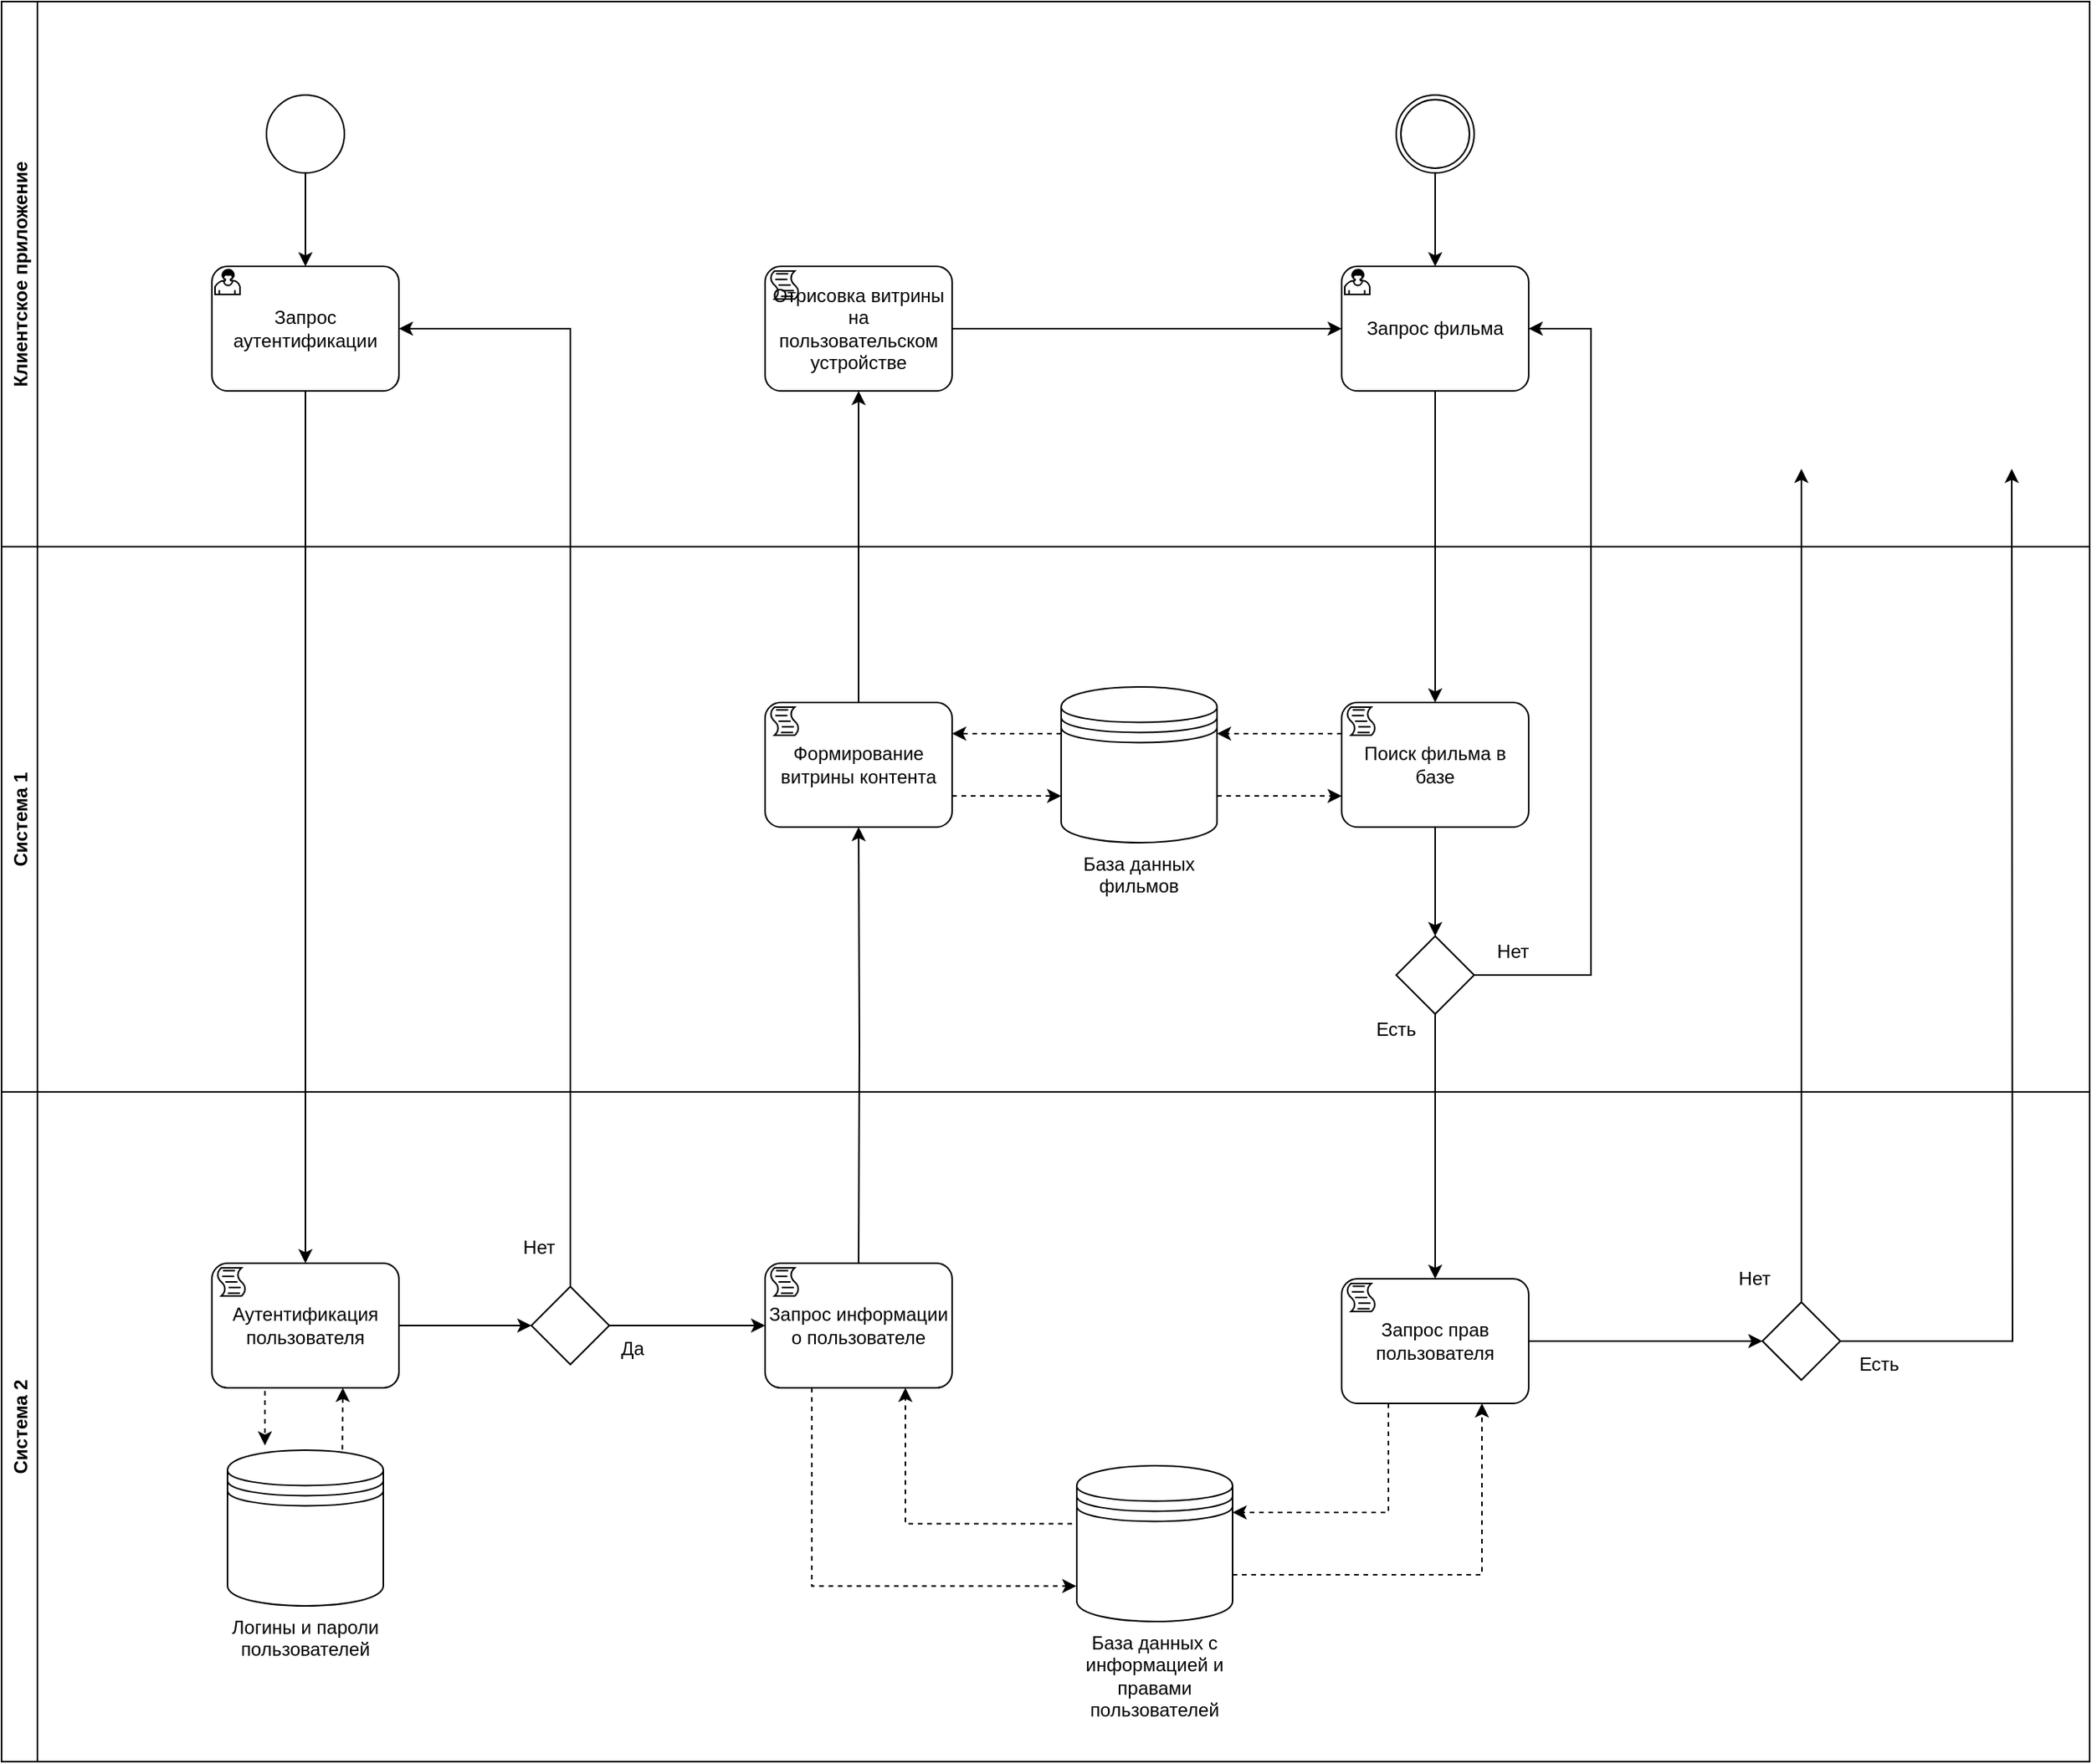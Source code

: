 <mxfile version="15.0.3" type="github">
  <diagram name="Page-1" id="2a216829-ef6e-dabb-86c1-c78162f3ba2b">
    <mxGraphModel dx="1995" dy="553" grid="1" gridSize="10" guides="1" tooltips="1" connect="1" arrows="1" fold="1" page="1" pageScale="1" pageWidth="850" pageHeight="1100" background="none" math="0" shadow="0">
      <root>
        <mxCell id="0" />
        <mxCell id="1" parent="0" />
        <mxCell id="feLGeACvyhJwC_AKLF74-2" value="Система 1" style="swimlane;horizontal=0;" vertex="1" parent="1">
          <mxGeometry x="-610" y="460" width="1340" height="350" as="geometry" />
        </mxCell>
        <mxCell id="feLGeACvyhJwC_AKLF74-46" style="edgeStyle=orthogonalEdgeStyle;rounded=0;orthogonalLoop=1;jettySize=auto;html=1;exitX=0;exitY=0.3;exitDx=0;exitDy=0;entryX=1;entryY=0.25;entryDx=0;entryDy=0;entryPerimeter=0;dashed=1;" edge="1" parent="feLGeACvyhJwC_AKLF74-2" source="feLGeACvyhJwC_AKLF74-33" target="feLGeACvyhJwC_AKLF74-44">
          <mxGeometry relative="1" as="geometry" />
        </mxCell>
        <mxCell id="feLGeACvyhJwC_AKLF74-51" style="edgeStyle=orthogonalEdgeStyle;rounded=0;orthogonalLoop=1;jettySize=auto;html=1;exitX=1;exitY=0.7;exitDx=0;exitDy=0;entryX=0;entryY=0.75;entryDx=0;entryDy=0;entryPerimeter=0;dashed=1;" edge="1" parent="feLGeACvyhJwC_AKLF74-2" source="feLGeACvyhJwC_AKLF74-33" target="feLGeACvyhJwC_AKLF74-47">
          <mxGeometry relative="1" as="geometry" />
        </mxCell>
        <mxCell id="feLGeACvyhJwC_AKLF74-33" value="База данных фильмов" style="shape=datastore;whiteSpace=wrap;html=1;labelPosition=center;verticalLabelPosition=bottom;align=center;verticalAlign=top;" vertex="1" parent="feLGeACvyhJwC_AKLF74-2">
          <mxGeometry x="680" y="90" width="100" height="100" as="geometry" />
        </mxCell>
        <mxCell id="feLGeACvyhJwC_AKLF74-45" style="edgeStyle=orthogonalEdgeStyle;rounded=0;orthogonalLoop=1;jettySize=auto;html=1;exitX=1;exitY=0.75;exitDx=0;exitDy=0;exitPerimeter=0;entryX=0;entryY=0.7;entryDx=0;entryDy=0;dashed=1;" edge="1" parent="feLGeACvyhJwC_AKLF74-2" source="feLGeACvyhJwC_AKLF74-44" target="feLGeACvyhJwC_AKLF74-33">
          <mxGeometry relative="1" as="geometry" />
        </mxCell>
        <mxCell id="feLGeACvyhJwC_AKLF74-44" value="Формирование витрины контента" style="points=[[0.25,0,0],[0.5,0,0],[0.75,0,0],[1,0.25,0],[1,0.5,0],[1,0.75,0],[0.75,1,0],[0.5,1,0],[0.25,1,0],[0,0.75,0],[0,0.5,0],[0,0.25,0]];shape=mxgraph.bpmn.task;whiteSpace=wrap;rectStyle=rounded;size=10;taskMarker=script;" vertex="1" parent="feLGeACvyhJwC_AKLF74-2">
          <mxGeometry x="490" y="100" width="120" height="80" as="geometry" />
        </mxCell>
        <mxCell id="feLGeACvyhJwC_AKLF74-50" style="edgeStyle=orthogonalEdgeStyle;rounded=0;orthogonalLoop=1;jettySize=auto;html=1;exitX=0;exitY=0.25;exitDx=0;exitDy=0;exitPerimeter=0;entryX=1;entryY=0.3;entryDx=0;entryDy=0;dashed=1;" edge="1" parent="feLGeACvyhJwC_AKLF74-2" source="feLGeACvyhJwC_AKLF74-47" target="feLGeACvyhJwC_AKLF74-33">
          <mxGeometry relative="1" as="geometry" />
        </mxCell>
        <mxCell id="feLGeACvyhJwC_AKLF74-53" style="edgeStyle=orthogonalEdgeStyle;rounded=0;orthogonalLoop=1;jettySize=auto;html=1;" edge="1" parent="feLGeACvyhJwC_AKLF74-2" source="feLGeACvyhJwC_AKLF74-47" target="feLGeACvyhJwC_AKLF74-52">
          <mxGeometry relative="1" as="geometry" />
        </mxCell>
        <mxCell id="feLGeACvyhJwC_AKLF74-47" value="Поиск фильма в базе" style="points=[[0.25,0,0],[0.5,0,0],[0.75,0,0],[1,0.25,0],[1,0.5,0],[1,0.75,0],[0.75,1,0],[0.5,1,0],[0.25,1,0],[0,0.75,0],[0,0.5,0],[0,0.25,0]];shape=mxgraph.bpmn.task;whiteSpace=wrap;rectStyle=rounded;size=10;taskMarker=script;" vertex="1" parent="feLGeACvyhJwC_AKLF74-2">
          <mxGeometry x="860" y="100" width="120" height="80" as="geometry" />
        </mxCell>
        <mxCell id="feLGeACvyhJwC_AKLF74-52" value="" style="points=[[0.25,0.25,0],[0.5,0,0],[0.75,0.25,0],[1,0.5,0],[0.75,0.75,0],[0.5,1,0],[0.25,0.75,0],[0,0.5,0]];shape=mxgraph.bpmn.gateway2;html=1;verticalLabelPosition=bottom;labelBackgroundColor=#ffffff;verticalAlign=top;align=center;perimeter=rhombusPerimeter;outlineConnect=0;outline=none;symbol=none;" vertex="1" parent="feLGeACvyhJwC_AKLF74-2">
          <mxGeometry x="895" y="250" width="50" height="50" as="geometry" />
        </mxCell>
        <mxCell id="feLGeACvyhJwC_AKLF74-55" value="Нет" style="text;html=1;strokeColor=none;fillColor=none;align=center;verticalAlign=middle;whiteSpace=wrap;rounded=0;" vertex="1" parent="feLGeACvyhJwC_AKLF74-2">
          <mxGeometry x="945" y="250" width="50" height="20" as="geometry" />
        </mxCell>
        <mxCell id="feLGeACvyhJwC_AKLF74-63" value="Есть" style="text;html=1;strokeColor=none;fillColor=none;align=center;verticalAlign=middle;whiteSpace=wrap;rounded=0;" vertex="1" parent="feLGeACvyhJwC_AKLF74-2">
          <mxGeometry x="870" y="300" width="50" height="20" as="geometry" />
        </mxCell>
        <mxCell id="feLGeACvyhJwC_AKLF74-3" value="Система 2" style="swimlane;horizontal=0;" vertex="1" parent="1">
          <mxGeometry x="-610" y="810" width="1340" height="430" as="geometry" />
        </mxCell>
        <mxCell id="feLGeACvyhJwC_AKLF74-9" style="edgeStyle=orthogonalEdgeStyle;rounded=0;orthogonalLoop=1;jettySize=auto;html=1;exitX=1;exitY=0.5;exitDx=0;exitDy=0;entryX=0;entryY=0.5;entryDx=0;entryDy=0;entryPerimeter=0;exitPerimeter=0;" edge="1" parent="feLGeACvyhJwC_AKLF74-3" source="feLGeACvyhJwC_AKLF74-38" target="feLGeACvyhJwC_AKLF74-8">
          <mxGeometry relative="1" as="geometry">
            <mxPoint x="255" y="150" as="sourcePoint" />
          </mxGeometry>
        </mxCell>
        <mxCell id="feLGeACvyhJwC_AKLF74-36" style="edgeStyle=orthogonalEdgeStyle;rounded=0;orthogonalLoop=1;jettySize=auto;html=1;exitX=0.25;exitY=1;exitDx=0;exitDy=0;entryX=0.24;entryY=-0.03;entryDx=0;entryDy=0;entryPerimeter=0;dashed=1;exitPerimeter=0;" edge="1" parent="feLGeACvyhJwC_AKLF74-3" source="feLGeACvyhJwC_AKLF74-38" target="feLGeACvyhJwC_AKLF74-35">
          <mxGeometry relative="1" as="geometry">
            <mxPoint x="165" y="190" as="sourcePoint" />
          </mxGeometry>
        </mxCell>
        <mxCell id="feLGeACvyhJwC_AKLF74-8" value="" style="points=[[0.25,0.25,0],[0.5,0,0],[0.75,0.25,0],[1,0.5,0],[0.75,0.75,0],[0.5,1,0],[0.25,0.75,0],[0,0.5,0]];shape=mxgraph.bpmn.gateway2;html=1;verticalLabelPosition=bottom;labelBackgroundColor=#ffffff;verticalAlign=top;align=center;perimeter=rhombusPerimeter;outlineConnect=0;outline=none;symbol=none;" vertex="1" parent="feLGeACvyhJwC_AKLF74-3">
          <mxGeometry x="340" y="125" width="50" height="50" as="geometry" />
        </mxCell>
        <mxCell id="feLGeACvyhJwC_AKLF74-17" value="Да" style="text;html=1;strokeColor=none;fillColor=none;align=center;verticalAlign=middle;whiteSpace=wrap;rounded=0;" vertex="1" parent="feLGeACvyhJwC_AKLF74-3">
          <mxGeometry x="380" y="155" width="50" height="20" as="geometry" />
        </mxCell>
        <mxCell id="feLGeACvyhJwC_AKLF74-16" value="Нет" style="text;html=1;strokeColor=none;fillColor=none;align=center;verticalAlign=middle;whiteSpace=wrap;rounded=0;" vertex="1" parent="feLGeACvyhJwC_AKLF74-3">
          <mxGeometry x="320" y="90" width="50" height="20" as="geometry" />
        </mxCell>
        <mxCell id="feLGeACvyhJwC_AKLF74-37" style="edgeStyle=orthogonalEdgeStyle;rounded=0;orthogonalLoop=1;jettySize=auto;html=1;exitX=0.737;exitY=-0.004;exitDx=0;exitDy=0;exitPerimeter=0;dashed=1;" edge="1" parent="feLGeACvyhJwC_AKLF74-3" source="feLGeACvyhJwC_AKLF74-35">
          <mxGeometry relative="1" as="geometry">
            <mxPoint x="219" y="190" as="targetPoint" />
          </mxGeometry>
        </mxCell>
        <mxCell id="feLGeACvyhJwC_AKLF74-35" value="Логины и пароли пользователей" style="shape=datastore;whiteSpace=wrap;html=1;labelPosition=center;verticalLabelPosition=bottom;align=center;verticalAlign=top;" vertex="1" parent="feLGeACvyhJwC_AKLF74-3">
          <mxGeometry x="145" y="230" width="100" height="100" as="geometry" />
        </mxCell>
        <mxCell id="feLGeACvyhJwC_AKLF74-38" value="Аутентификация пользователя" style="points=[[0.25,0,0],[0.5,0,0],[0.75,0,0],[1,0.25,0],[1,0.5,0],[1,0.75,0],[0.75,1,0],[0.5,1,0],[0.25,1,0],[0,0.75,0],[0,0.5,0],[0,0.25,0]];shape=mxgraph.bpmn.task;whiteSpace=wrap;rectStyle=rounded;size=10;taskMarker=script;" vertex="1" parent="feLGeACvyhJwC_AKLF74-3">
          <mxGeometry x="135" y="110" width="120" height="80" as="geometry" />
        </mxCell>
        <mxCell id="feLGeACvyhJwC_AKLF74-41" style="edgeStyle=orthogonalEdgeStyle;rounded=0;orthogonalLoop=1;jettySize=auto;html=1;exitX=0.25;exitY=1;exitDx=0;exitDy=0;exitPerimeter=0;entryX=-0.003;entryY=0.773;entryDx=0;entryDy=0;entryPerimeter=0;dashed=1;" edge="1" parent="feLGeACvyhJwC_AKLF74-3" source="feLGeACvyhJwC_AKLF74-39" target="feLGeACvyhJwC_AKLF74-40">
          <mxGeometry relative="1" as="geometry" />
        </mxCell>
        <mxCell id="feLGeACvyhJwC_AKLF74-39" value="Запрос информации о пользователе" style="points=[[0.25,0,0],[0.5,0,0],[0.75,0,0],[1,0.25,0],[1,0.5,0],[1,0.75,0],[0.75,1,0],[0.5,1,0],[0.25,1,0],[0,0.75,0],[0,0.5,0],[0,0.25,0]];shape=mxgraph.bpmn.task;whiteSpace=wrap;rectStyle=rounded;size=10;taskMarker=script;" vertex="1" parent="feLGeACvyhJwC_AKLF74-3">
          <mxGeometry x="490" y="110" width="120" height="80" as="geometry" />
        </mxCell>
        <mxCell id="feLGeACvyhJwC_AKLF74-43" style="edgeStyle=orthogonalEdgeStyle;rounded=0;orthogonalLoop=1;jettySize=auto;html=1;exitX=-0.03;exitY=0.373;exitDx=0;exitDy=0;exitPerimeter=0;entryX=0.75;entryY=1;entryDx=0;entryDy=0;entryPerimeter=0;dashed=1;" edge="1" parent="feLGeACvyhJwC_AKLF74-3" source="feLGeACvyhJwC_AKLF74-40" target="feLGeACvyhJwC_AKLF74-39">
          <mxGeometry relative="1" as="geometry" />
        </mxCell>
        <mxCell id="feLGeACvyhJwC_AKLF74-62" style="edgeStyle=orthogonalEdgeStyle;rounded=0;orthogonalLoop=1;jettySize=auto;html=1;exitX=1;exitY=0.7;exitDx=0;exitDy=0;entryX=0.75;entryY=1;entryDx=0;entryDy=0;entryPerimeter=0;dashed=1;" edge="1" parent="feLGeACvyhJwC_AKLF74-3" source="feLGeACvyhJwC_AKLF74-40" target="feLGeACvyhJwC_AKLF74-57">
          <mxGeometry relative="1" as="geometry" />
        </mxCell>
        <mxCell id="feLGeACvyhJwC_AKLF74-40" value="База данных с информацией и правами пользователей" style="shape=datastore;whiteSpace=wrap;html=1;labelPosition=center;verticalLabelPosition=bottom;align=center;verticalAlign=top;" vertex="1" parent="feLGeACvyhJwC_AKLF74-3">
          <mxGeometry x="690" y="240" width="100" height="100" as="geometry" />
        </mxCell>
        <mxCell id="feLGeACvyhJwC_AKLF74-61" style="edgeStyle=orthogonalEdgeStyle;rounded=0;orthogonalLoop=1;jettySize=auto;html=1;exitX=0.25;exitY=1;exitDx=0;exitDy=0;exitPerimeter=0;entryX=1;entryY=0.3;entryDx=0;entryDy=0;dashed=1;" edge="1" parent="feLGeACvyhJwC_AKLF74-3" source="feLGeACvyhJwC_AKLF74-57" target="feLGeACvyhJwC_AKLF74-40">
          <mxGeometry relative="1" as="geometry" />
        </mxCell>
        <mxCell id="feLGeACvyhJwC_AKLF74-65" style="edgeStyle=orthogonalEdgeStyle;rounded=0;orthogonalLoop=1;jettySize=auto;html=1;exitX=1;exitY=0.5;exitDx=0;exitDy=0;exitPerimeter=0;entryX=0;entryY=0.5;entryDx=0;entryDy=0;entryPerimeter=0;" edge="1" parent="feLGeACvyhJwC_AKLF74-3" source="feLGeACvyhJwC_AKLF74-57" target="feLGeACvyhJwC_AKLF74-64">
          <mxGeometry relative="1" as="geometry" />
        </mxCell>
        <mxCell id="feLGeACvyhJwC_AKLF74-57" value="Запрос прав пользователя" style="points=[[0.25,0,0],[0.5,0,0],[0.75,0,0],[1,0.25,0],[1,0.5,0],[1,0.75,0],[0.75,1,0],[0.5,1,0],[0.25,1,0],[0,0.75,0],[0,0.5,0],[0,0.25,0]];shape=mxgraph.bpmn.task;whiteSpace=wrap;rectStyle=rounded;size=10;taskMarker=script;" vertex="1" parent="feLGeACvyhJwC_AKLF74-3">
          <mxGeometry x="860" y="120" width="120" height="80" as="geometry" />
        </mxCell>
        <mxCell id="feLGeACvyhJwC_AKLF74-64" value="" style="points=[[0.25,0.25,0],[0.5,0,0],[0.75,0.25,0],[1,0.5,0],[0.75,0.75,0],[0.5,1,0],[0.25,0.75,0],[0,0.5,0]];shape=mxgraph.bpmn.gateway2;html=1;verticalLabelPosition=bottom;labelBackgroundColor=#ffffff;verticalAlign=top;align=center;perimeter=rhombusPerimeter;outlineConnect=0;outline=none;symbol=none;" vertex="1" parent="feLGeACvyhJwC_AKLF74-3">
          <mxGeometry x="1130" y="135" width="50" height="50" as="geometry" />
        </mxCell>
        <mxCell id="feLGeACvyhJwC_AKLF74-68" value="Есть" style="text;html=1;strokeColor=none;fillColor=none;align=center;verticalAlign=middle;whiteSpace=wrap;rounded=0;" vertex="1" parent="feLGeACvyhJwC_AKLF74-3">
          <mxGeometry x="1180" y="165" width="50" height="20" as="geometry" />
        </mxCell>
        <mxCell id="feLGeACvyhJwC_AKLF74-4" value="Клиентское приложение" style="swimlane;horizontal=0;" vertex="1" parent="1">
          <mxGeometry x="-610" y="110" width="1340" height="350" as="geometry" />
        </mxCell>
        <mxCell id="feLGeACvyhJwC_AKLF74-6" style="edgeStyle=orthogonalEdgeStyle;rounded=0;orthogonalLoop=1;jettySize=auto;html=1;entryX=0.5;entryY=0;entryDx=0;entryDy=0;entryPerimeter=0;" edge="1" parent="feLGeACvyhJwC_AKLF74-4" source="7a84cebc1def654-1" target="feLGeACvyhJwC_AKLF74-11">
          <mxGeometry relative="1" as="geometry">
            <mxPoint x="195" y="165" as="targetPoint" />
          </mxGeometry>
        </mxCell>
        <mxCell id="7a84cebc1def654-1" value="" style="shape=mxgraph.bpmn.shape;html=1;verticalLabelPosition=bottom;labelBackgroundColor=#ffffff;verticalAlign=top;perimeter=ellipsePerimeter;outline=standard;symbol=general;" parent="feLGeACvyhJwC_AKLF74-4" vertex="1">
          <mxGeometry x="170" y="60" width="50" height="50" as="geometry" />
        </mxCell>
        <mxCell id="feLGeACvyhJwC_AKLF74-11" value="Запрос аутентификации" style="points=[[0.25,0,0],[0.5,0,0],[0.75,0,0],[1,0.25,0],[1,0.5,0],[1,0.75,0],[0.75,1,0],[0.5,1,0],[0.25,1,0],[0,0.75,0],[0,0.5,0],[0,0.25,0]];shape=mxgraph.bpmn.task;whiteSpace=wrap;rectStyle=rounded;size=10;taskMarker=user;" vertex="1" parent="feLGeACvyhJwC_AKLF74-4">
          <mxGeometry x="135" y="170" width="120" height="80" as="geometry" />
        </mxCell>
        <mxCell id="feLGeACvyhJwC_AKLF74-31" style="edgeStyle=orthogonalEdgeStyle;rounded=0;orthogonalLoop=1;jettySize=auto;html=1;exitX=1;exitY=0.5;exitDx=0;exitDy=0;exitPerimeter=0;entryX=0;entryY=0.5;entryDx=0;entryDy=0;entryPerimeter=0;" edge="1" parent="feLGeACvyhJwC_AKLF74-4" source="feLGeACvyhJwC_AKLF74-56" target="feLGeACvyhJwC_AKLF74-30">
          <mxGeometry relative="1" as="geometry">
            <mxPoint x="610" y="210" as="sourcePoint" />
          </mxGeometry>
        </mxCell>
        <mxCell id="feLGeACvyhJwC_AKLF74-29" style="edgeStyle=orthogonalEdgeStyle;rounded=0;orthogonalLoop=1;jettySize=auto;html=1;exitX=0.5;exitY=1;exitDx=0;exitDy=0;exitPerimeter=0;entryX=0.5;entryY=0;entryDx=0;entryDy=0;entryPerimeter=0;" edge="1" parent="feLGeACvyhJwC_AKLF74-4" source="feLGeACvyhJwC_AKLF74-28" target="feLGeACvyhJwC_AKLF74-30">
          <mxGeometry relative="1" as="geometry" />
        </mxCell>
        <mxCell id="feLGeACvyhJwC_AKLF74-28" value="" style="points=[[0.145,0.145,0],[0.5,0,0],[0.855,0.145,0],[1,0.5,0],[0.855,0.855,0],[0.5,1,0],[0.145,0.855,0],[0,0.5,0]];shape=mxgraph.bpmn.event;html=1;verticalLabelPosition=bottom;labelBackgroundColor=#ffffff;verticalAlign=top;align=center;perimeter=ellipsePerimeter;outlineConnect=0;aspect=fixed;outline=throwing;symbol=general;" vertex="1" parent="feLGeACvyhJwC_AKLF74-4">
          <mxGeometry x="895" y="60" width="50" height="50" as="geometry" />
        </mxCell>
        <mxCell id="feLGeACvyhJwC_AKLF74-30" value="Запрос фильма" style="points=[[0.25,0,0],[0.5,0,0],[0.75,0,0],[1,0.25,0],[1,0.5,0],[1,0.75,0],[0.75,1,0],[0.5,1,0],[0.25,1,0],[0,0.75,0],[0,0.5,0],[0,0.25,0]];shape=mxgraph.bpmn.task;whiteSpace=wrap;rectStyle=rounded;size=10;taskMarker=user;" vertex="1" parent="feLGeACvyhJwC_AKLF74-4">
          <mxGeometry x="860" y="170" width="120" height="80" as="geometry" />
        </mxCell>
        <mxCell id="feLGeACvyhJwC_AKLF74-56" value="Отрисовка витрины на пользовательском устройстве" style="points=[[0.25,0,0],[0.5,0,0],[0.75,0,0],[1,0.25,0],[1,0.5,0],[1,0.75,0],[0.75,1,0],[0.5,1,0],[0.25,1,0],[0,0.75,0],[0,0.5,0],[0,0.25,0]];shape=mxgraph.bpmn.task;whiteSpace=wrap;rectStyle=rounded;size=10;taskMarker=script;" vertex="1" parent="feLGeACvyhJwC_AKLF74-4">
          <mxGeometry x="490" y="170" width="120" height="80" as="geometry" />
        </mxCell>
        <mxCell id="feLGeACvyhJwC_AKLF74-7" style="edgeStyle=orthogonalEdgeStyle;rounded=0;orthogonalLoop=1;jettySize=auto;html=1;entryX=0.5;entryY=0;entryDx=0;entryDy=0;exitX=0.5;exitY=1;exitDx=0;exitDy=0;exitPerimeter=0;startArrow=none;entryPerimeter=0;" edge="1" parent="1" source="feLGeACvyhJwC_AKLF74-11" target="feLGeACvyhJwC_AKLF74-38">
          <mxGeometry relative="1" as="geometry">
            <mxPoint x="-415" y="430" as="sourcePoint" />
            <mxPoint x="-415" y="920" as="targetPoint" />
          </mxGeometry>
        </mxCell>
        <mxCell id="feLGeACvyhJwC_AKLF74-10" style="edgeStyle=orthogonalEdgeStyle;rounded=0;orthogonalLoop=1;jettySize=auto;html=1;exitX=0.5;exitY=0;exitDx=0;exitDy=0;exitPerimeter=0;entryX=1;entryY=0.5;entryDx=0;entryDy=0;entryPerimeter=0;" edge="1" parent="1" source="feLGeACvyhJwC_AKLF74-8" target="feLGeACvyhJwC_AKLF74-11">
          <mxGeometry relative="1" as="geometry">
            <mxPoint x="-170" y="310" as="targetPoint" />
          </mxGeometry>
        </mxCell>
        <mxCell id="feLGeACvyhJwC_AKLF74-15" style="edgeStyle=orthogonalEdgeStyle;rounded=0;orthogonalLoop=1;jettySize=auto;html=1;exitX=1;exitY=0.5;exitDx=0;exitDy=0;exitPerimeter=0;" edge="1" parent="1" source="feLGeACvyhJwC_AKLF74-8">
          <mxGeometry relative="1" as="geometry">
            <mxPoint x="-120" y="960" as="targetPoint" />
          </mxGeometry>
        </mxCell>
        <mxCell id="feLGeACvyhJwC_AKLF74-25" style="edgeStyle=orthogonalEdgeStyle;rounded=0;orthogonalLoop=1;jettySize=auto;html=1;exitX=0.5;exitY=0;exitDx=0;exitDy=0;exitPerimeter=0;entryX=0.5;entryY=1;entryDx=0;entryDy=0;entryPerimeter=0;" edge="1" parent="1" target="feLGeACvyhJwC_AKLF74-44">
          <mxGeometry relative="1" as="geometry">
            <mxPoint x="-60" y="920" as="sourcePoint" />
            <mxPoint x="-60" y="640" as="targetPoint" />
          </mxGeometry>
        </mxCell>
        <mxCell id="feLGeACvyhJwC_AKLF74-27" style="edgeStyle=orthogonalEdgeStyle;rounded=0;orthogonalLoop=1;jettySize=auto;html=1;exitX=0.5;exitY=0;exitDx=0;exitDy=0;exitPerimeter=0;entryX=0.5;entryY=1;entryDx=0;entryDy=0;entryPerimeter=0;" edge="1" parent="1" source="feLGeACvyhJwC_AKLF74-44" target="feLGeACvyhJwC_AKLF74-56">
          <mxGeometry relative="1" as="geometry">
            <mxPoint x="-60" y="560" as="sourcePoint" />
            <mxPoint x="-60" y="360" as="targetPoint" />
          </mxGeometry>
        </mxCell>
        <mxCell id="feLGeACvyhJwC_AKLF74-48" style="edgeStyle=orthogonalEdgeStyle;rounded=0;orthogonalLoop=1;jettySize=auto;html=1;exitX=0.5;exitY=1;exitDx=0;exitDy=0;exitPerimeter=0;entryX=0.5;entryY=0;entryDx=0;entryDy=0;entryPerimeter=0;" edge="1" parent="1" source="feLGeACvyhJwC_AKLF74-30" target="feLGeACvyhJwC_AKLF74-47">
          <mxGeometry relative="1" as="geometry" />
        </mxCell>
        <mxCell id="feLGeACvyhJwC_AKLF74-54" style="edgeStyle=orthogonalEdgeStyle;rounded=0;orthogonalLoop=1;jettySize=auto;html=1;exitX=1;exitY=0.5;exitDx=0;exitDy=0;exitPerimeter=0;entryX=1;entryY=0.5;entryDx=0;entryDy=0;entryPerimeter=0;" edge="1" parent="1" source="feLGeACvyhJwC_AKLF74-52" target="feLGeACvyhJwC_AKLF74-30">
          <mxGeometry relative="1" as="geometry">
            <Array as="points">
              <mxPoint x="410" y="735" />
              <mxPoint x="410" y="320" />
            </Array>
          </mxGeometry>
        </mxCell>
        <mxCell id="feLGeACvyhJwC_AKLF74-58" style="edgeStyle=orthogonalEdgeStyle;rounded=0;orthogonalLoop=1;jettySize=auto;html=1;exitX=0.5;exitY=1;exitDx=0;exitDy=0;exitPerimeter=0;entryX=0.5;entryY=0;entryDx=0;entryDy=0;entryPerimeter=0;" edge="1" parent="1" source="feLGeACvyhJwC_AKLF74-52" target="feLGeACvyhJwC_AKLF74-57">
          <mxGeometry relative="1" as="geometry" />
        </mxCell>
        <mxCell id="feLGeACvyhJwC_AKLF74-66" style="edgeStyle=orthogonalEdgeStyle;rounded=0;orthogonalLoop=1;jettySize=auto;html=1;exitX=0.5;exitY=0;exitDx=0;exitDy=0;exitPerimeter=0;" edge="1" parent="1" source="feLGeACvyhJwC_AKLF74-64">
          <mxGeometry relative="1" as="geometry">
            <mxPoint x="545" y="410" as="targetPoint" />
          </mxGeometry>
        </mxCell>
        <mxCell id="feLGeACvyhJwC_AKLF74-67" style="edgeStyle=orthogonalEdgeStyle;rounded=0;orthogonalLoop=1;jettySize=auto;html=1;exitX=1;exitY=0.5;exitDx=0;exitDy=0;exitPerimeter=0;" edge="1" parent="1" source="feLGeACvyhJwC_AKLF74-64">
          <mxGeometry relative="1" as="geometry">
            <mxPoint x="680" y="410" as="targetPoint" />
          </mxGeometry>
        </mxCell>
        <mxCell id="feLGeACvyhJwC_AKLF74-69" value="Нет" style="text;html=1;strokeColor=none;fillColor=none;align=center;verticalAlign=middle;whiteSpace=wrap;rounded=0;" vertex="1" parent="1">
          <mxGeometry x="490" y="920" width="50" height="20" as="geometry" />
        </mxCell>
      </root>
    </mxGraphModel>
  </diagram>
</mxfile>
